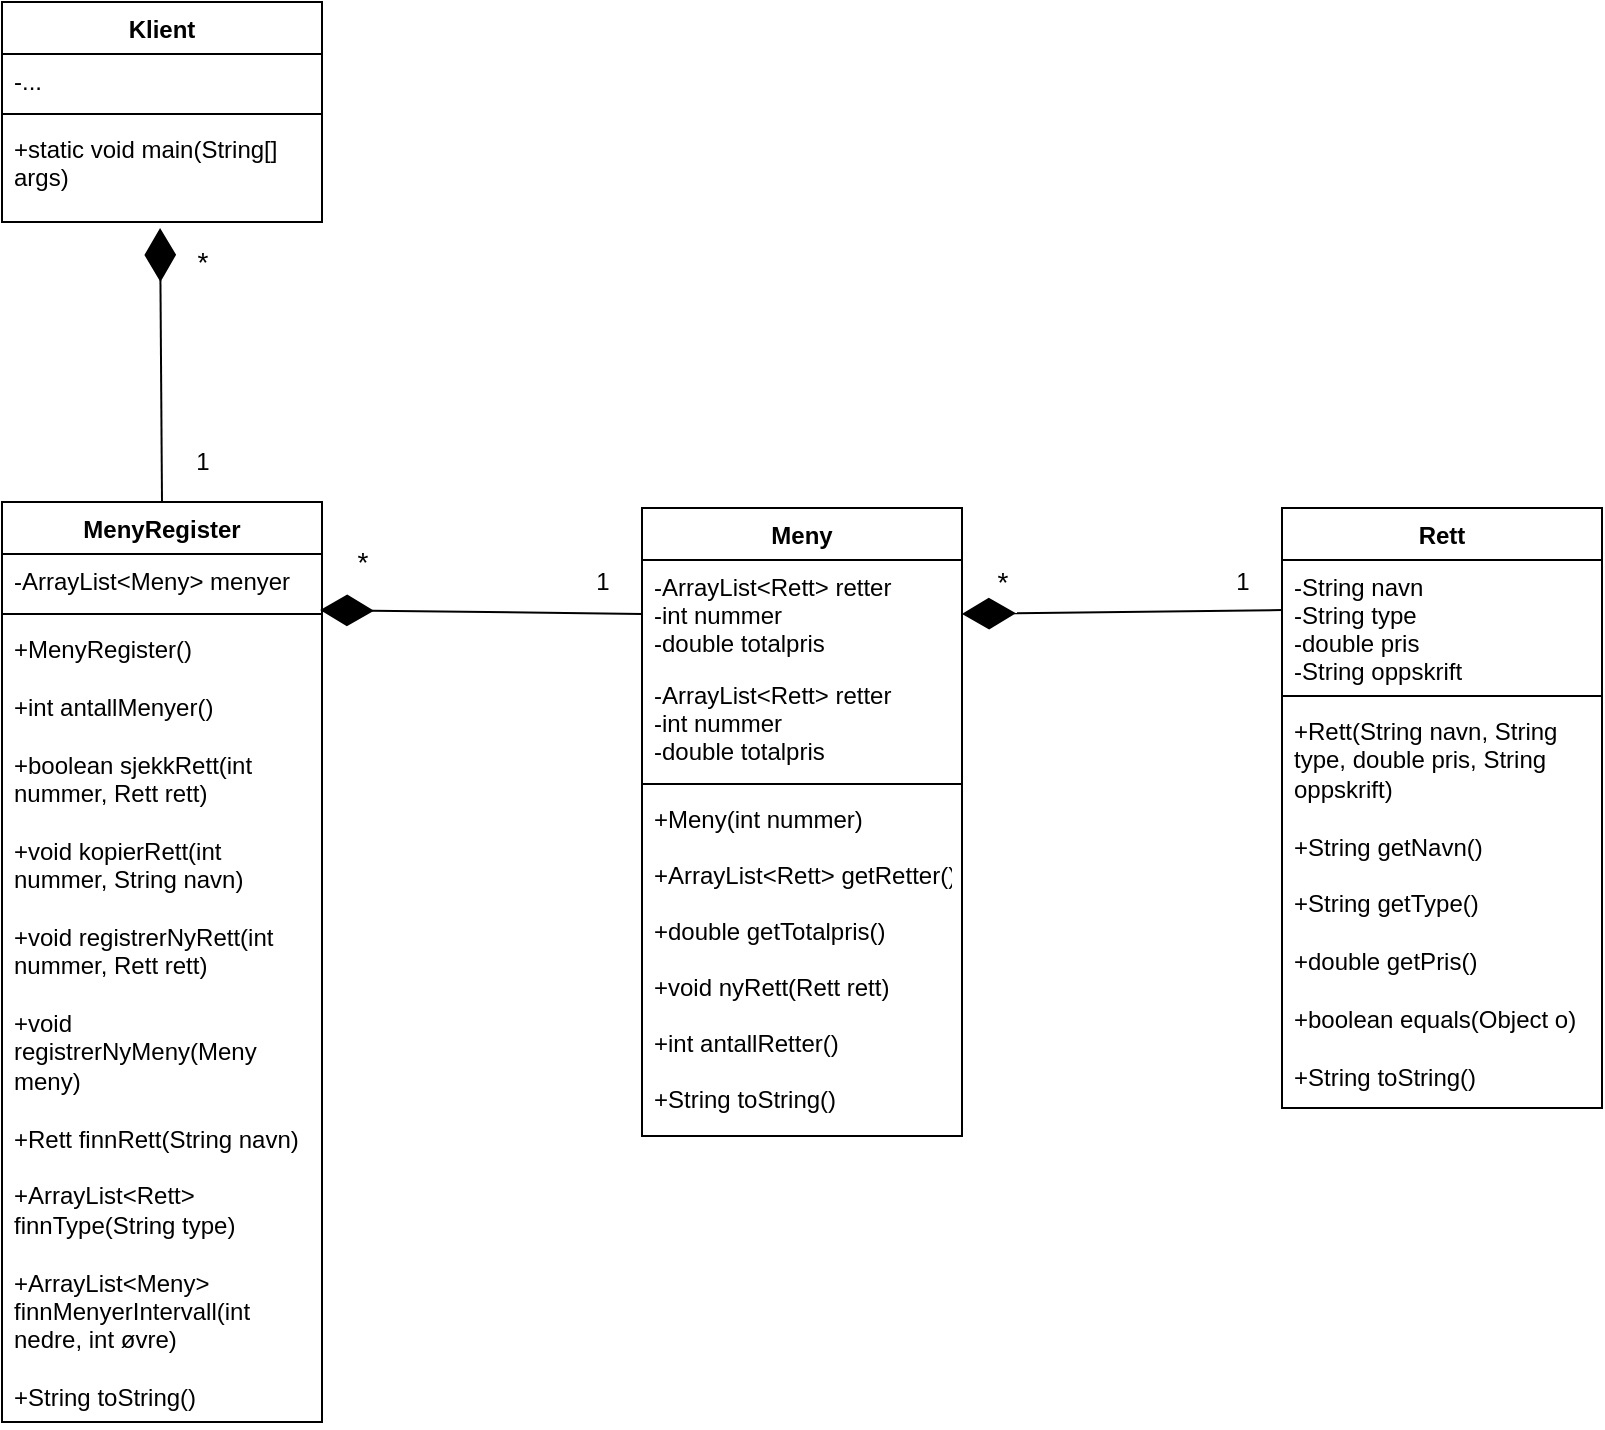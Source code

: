 <mxfile version="13.6.2" type="device"><diagram id="Exu6QJuDeFzCq-VwvZ71" name="Page-1"><mxGraphModel dx="786" dy="536" grid="1" gridSize="10" guides="1" tooltips="1" connect="1" arrows="1" fold="1" page="1" pageScale="1" pageWidth="827" pageHeight="1169" math="0" shadow="0"><root><mxCell id="0"/><mxCell id="1" parent="0"/><mxCell id="8vMZ9VZTxIdZPExEHD6M-16" value="1" style="text;html=1;align=center;verticalAlign=middle;resizable=0;points=[];autosize=1;" parent="1" vertex="1"><mxGeometry x="630" y="310" width="20" height="20" as="geometry"/></mxCell><mxCell id="8vMZ9VZTxIdZPExEHD6M-17" value="&lt;font style=&quot;font-size: 14px&quot;&gt;*&lt;/font&gt;" style="text;html=1;align=center;verticalAlign=middle;resizable=0;points=[];autosize=1;" parent="1" vertex="1"><mxGeometry x="510" y="310" width="20" height="20" as="geometry"/></mxCell><mxCell id="8vMZ9VZTxIdZPExEHD6M-19" value="1" style="text;html=1;align=center;verticalAlign=middle;resizable=0;points=[];autosize=1;" parent="1" vertex="1"><mxGeometry x="310" y="310" width="20" height="20" as="geometry"/></mxCell><mxCell id="8vMZ9VZTxIdZPExEHD6M-20" value="&lt;font style=&quot;font-size: 14px&quot;&gt;*&lt;/font&gt;" style="text;html=1;align=center;verticalAlign=middle;resizable=0;points=[];autosize=1;" parent="1" vertex="1"><mxGeometry x="190.48" y="300" width="20" height="20" as="geometry"/></mxCell><mxCell id="xyaEBC4qdYzsYK199g99-2" value="" style="endArrow=diamondThin;endFill=1;endSize=24;html=1;exitX=0;exitY=0.5;exitDx=0;exitDy=0;entryX=0.994;entryY=0.25;entryDx=0;entryDy=0;entryPerimeter=0;" parent="1" source="xyaEBC4qdYzsYK199g99-1" target="8vMZ9VZTxIdZPExEHD6M-7" edge="1"><mxGeometry width="160" relative="1" as="geometry"><mxPoint x="330" y="480" as="sourcePoint"/><mxPoint x="200" y="320" as="targetPoint"/></mxGeometry></mxCell><mxCell id="xyaEBC4qdYzsYK199g99-3" value="" style="endArrow=diamondThin;endFill=1;endSize=24;html=1;exitX=0;exitY=0.391;exitDx=0;exitDy=0;entryX=1;entryY=0.5;entryDx=0;entryDy=0;exitPerimeter=0;" parent="1" source="8vMZ9VZTxIdZPExEHD6M-10" target="xyaEBC4qdYzsYK199g99-1" edge="1"><mxGeometry width="160" relative="1" as="geometry"><mxPoint x="330" y="480" as="sourcePoint"/><mxPoint x="490" y="480" as="targetPoint"/></mxGeometry></mxCell><mxCell id="8vMZ9VZTxIdZPExEHD6M-5" value="MenyRegister" style="swimlane;fontStyle=1;align=center;verticalAlign=top;childLayout=stackLayout;horizontal=1;startSize=26;horizontalStack=0;resizeParent=1;resizeParentMax=0;resizeLast=0;collapsible=1;marginBottom=0;" parent="1" vertex="1"><mxGeometry x="20" y="280" width="160" height="460" as="geometry"/></mxCell><mxCell id="8vMZ9VZTxIdZPExEHD6M-6" value="-ArrayList&lt;Meny&gt; menyer" style="text;strokeColor=none;fillColor=none;align=left;verticalAlign=top;spacingLeft=4;spacingRight=4;overflow=hidden;rotatable=0;points=[[0,0.5],[1,0.5]];portConstraint=eastwest;" parent="8vMZ9VZTxIdZPExEHD6M-5" vertex="1"><mxGeometry y="26" width="160" height="26" as="geometry"/></mxCell><mxCell id="8vMZ9VZTxIdZPExEHD6M-7" value="" style="line;strokeWidth=1;fillColor=none;align=left;verticalAlign=middle;spacingTop=-1;spacingLeft=3;spacingRight=3;rotatable=0;labelPosition=right;points=[];portConstraint=eastwest;" parent="8vMZ9VZTxIdZPExEHD6M-5" vertex="1"><mxGeometry y="52" width="160" height="8" as="geometry"/></mxCell><mxCell id="8vMZ9VZTxIdZPExEHD6M-8" value="+MenyRegister()&#10;&#10;+int antallMenyer()&#10;&#10;+boolean sjekkRett(int nummer, Rett rett)&#10;&#10;+void kopierRett(int nummer, String navn)&#10;&#10;+void registrerNyRett(int nummer, Rett rett)&#10;&#10;+void registrerNyMeny(Meny meny)&#10;&#10;+Rett finnRett(String navn)&#10;&#10;+ArrayList&lt;Rett&gt; finnType(String type)&#10;&#10;+ArrayList&lt;Meny&gt; finnMenyerIntervall(int nedre, int øvre)&#10;&#10;+String toString()" style="text;strokeColor=none;fillColor=none;align=left;verticalAlign=top;spacingLeft=4;spacingRight=4;overflow=hidden;rotatable=0;points=[[0,0.5],[1,0.5]];portConstraint=eastwest;whiteSpace=wrap;" parent="8vMZ9VZTxIdZPExEHD6M-5" vertex="1"><mxGeometry y="60" width="160" height="400" as="geometry"/></mxCell><mxCell id="8vMZ9VZTxIdZPExEHD6M-1" value="Meny" style="swimlane;fontStyle=1;align=center;verticalAlign=top;childLayout=stackLayout;horizontal=1;startSize=26;horizontalStack=0;resizeParent=1;resizeParentMax=0;resizeLast=0;collapsible=1;marginBottom=0;" parent="1" vertex="1"><mxGeometry x="340" y="283" width="160" height="314" as="geometry"/></mxCell><mxCell id="xyaEBC4qdYzsYK199g99-1" value="-ArrayList&lt;Rett&gt; retter&#10;-int nummer&#10;-double totalpris" style="text;strokeColor=none;fillColor=none;align=left;verticalAlign=top;spacingLeft=4;spacingRight=4;overflow=hidden;rotatable=0;points=[[0,0.5],[1,0.5]];portConstraint=eastwest;" parent="8vMZ9VZTxIdZPExEHD6M-1" vertex="1"><mxGeometry y="26" width="160" height="54" as="geometry"/></mxCell><mxCell id="8vMZ9VZTxIdZPExEHD6M-2" value="-ArrayList&lt;Rett&gt; retter&#10;-int nummer&#10;-double totalpris" style="text;strokeColor=none;fillColor=none;align=left;verticalAlign=top;spacingLeft=4;spacingRight=4;overflow=hidden;rotatable=0;points=[[0,0.5],[1,0.5]];portConstraint=eastwest;" parent="8vMZ9VZTxIdZPExEHD6M-1" vertex="1"><mxGeometry y="80" width="160" height="54" as="geometry"/></mxCell><mxCell id="8vMZ9VZTxIdZPExEHD6M-3" value="" style="line;strokeWidth=1;fillColor=none;align=left;verticalAlign=middle;spacingTop=-1;spacingLeft=3;spacingRight=3;rotatable=0;labelPosition=right;points=[];portConstraint=eastwest;" parent="8vMZ9VZTxIdZPExEHD6M-1" vertex="1"><mxGeometry y="134" width="160" height="8" as="geometry"/></mxCell><mxCell id="8vMZ9VZTxIdZPExEHD6M-4" value="+Meny(int nummer)&#10;&#10;+ArrayList&lt;Rett&gt; getRetter()&#10;&#10;+double getTotalpris()&#10;&#10;+void nyRett(Rett rett)&#10;&#10;+int antallRetter()&#10;&#10;+String toString()" style="text;strokeColor=none;fillColor=none;align=left;verticalAlign=top;spacingLeft=4;spacingRight=4;overflow=hidden;rotatable=0;points=[[0,0.5],[1,0.5]];portConstraint=eastwest;" parent="8vMZ9VZTxIdZPExEHD6M-1" vertex="1"><mxGeometry y="142" width="160" height="172" as="geometry"/></mxCell><mxCell id="8vMZ9VZTxIdZPExEHD6M-9" value="Rett" style="swimlane;fontStyle=1;align=center;verticalAlign=top;childLayout=stackLayout;horizontal=1;startSize=26;horizontalStack=0;resizeParent=1;resizeParentMax=0;resizeLast=0;collapsible=1;marginBottom=0;" parent="1" vertex="1"><mxGeometry x="660" y="283" width="160" height="300" as="geometry"/></mxCell><mxCell id="8vMZ9VZTxIdZPExEHD6M-10" value="-String navn&#10;-String type&#10;-double pris&#10;-String oppskrift" style="text;strokeColor=none;fillColor=none;align=left;verticalAlign=top;spacingLeft=4;spacingRight=4;overflow=hidden;rotatable=0;points=[[0,0.5],[1,0.5]];portConstraint=eastwest;" parent="8vMZ9VZTxIdZPExEHD6M-9" vertex="1"><mxGeometry y="26" width="160" height="64" as="geometry"/></mxCell><mxCell id="8vMZ9VZTxIdZPExEHD6M-11" value="" style="line;strokeWidth=1;fillColor=none;align=left;verticalAlign=middle;spacingTop=-1;spacingLeft=3;spacingRight=3;rotatable=0;labelPosition=right;points=[];portConstraint=eastwest;" parent="8vMZ9VZTxIdZPExEHD6M-9" vertex="1"><mxGeometry y="90" width="160" height="8" as="geometry"/></mxCell><mxCell id="8vMZ9VZTxIdZPExEHD6M-12" value="+Rett(String navn, String type, double pris, String oppskrift)&#10;&#10;+String getNavn()&#10;&#10;+String getType()&#10;&#10;+double getPris()&#10;&#10;+boolean equals(Object o)&#10;&#10;+String toString()" style="text;strokeColor=none;fillColor=none;align=left;verticalAlign=top;spacingLeft=4;spacingRight=4;overflow=hidden;rotatable=0;points=[[0,0.5],[1,0.5]];portConstraint=eastwest;whiteSpace=wrap;" parent="8vMZ9VZTxIdZPExEHD6M-9" vertex="1"><mxGeometry y="98" width="160" height="202" as="geometry"/></mxCell><mxCell id="vytjti0Y78Ix62eOD4Vg-1" value="Klient" style="swimlane;fontStyle=1;align=center;verticalAlign=top;childLayout=stackLayout;horizontal=1;startSize=26;horizontalStack=0;resizeParent=1;resizeParentMax=0;resizeLast=0;collapsible=1;marginBottom=0;" parent="1" vertex="1"><mxGeometry x="20" y="30" width="160" height="110" as="geometry"/></mxCell><mxCell id="vytjti0Y78Ix62eOD4Vg-2" value="-..." style="text;strokeColor=none;fillColor=none;align=left;verticalAlign=top;spacingLeft=4;spacingRight=4;overflow=hidden;rotatable=0;points=[[0,0.5],[1,0.5]];portConstraint=eastwest;" parent="vytjti0Y78Ix62eOD4Vg-1" vertex="1"><mxGeometry y="26" width="160" height="26" as="geometry"/></mxCell><mxCell id="vytjti0Y78Ix62eOD4Vg-3" value="" style="line;strokeWidth=1;fillColor=none;align=left;verticalAlign=middle;spacingTop=-1;spacingLeft=3;spacingRight=3;rotatable=0;labelPosition=right;points=[];portConstraint=eastwest;" parent="vytjti0Y78Ix62eOD4Vg-1" vertex="1"><mxGeometry y="52" width="160" height="8" as="geometry"/></mxCell><mxCell id="vytjti0Y78Ix62eOD4Vg-4" value="+static void main(String[] args)" style="text;strokeColor=none;fillColor=none;align=left;verticalAlign=top;spacingLeft=4;spacingRight=4;overflow=hidden;rotatable=0;points=[[0,0.5],[1,0.5]];portConstraint=eastwest;whiteSpace=wrap;" parent="vytjti0Y78Ix62eOD4Vg-1" vertex="1"><mxGeometry y="60" width="160" height="50" as="geometry"/></mxCell><mxCell id="vytjti0Y78Ix62eOD4Vg-5" value="" style="endArrow=diamondThin;endFill=1;endSize=24;html=1;exitX=0.5;exitY=0;exitDx=0;exitDy=0;entryX=0.494;entryY=1.06;entryDx=0;entryDy=0;entryPerimeter=0;" parent="1" source="8vMZ9VZTxIdZPExEHD6M-5" target="vytjti0Y78Ix62eOD4Vg-4" edge="1"><mxGeometry width="160" relative="1" as="geometry"><mxPoint x="190.48" y="182" as="sourcePoint"/><mxPoint x="29.52" y="180" as="targetPoint"/></mxGeometry></mxCell><mxCell id="vytjti0Y78Ix62eOD4Vg-6" value="&lt;font style=&quot;font-size: 14px&quot;&gt;*&lt;/font&gt;" style="text;html=1;align=center;verticalAlign=middle;resizable=0;points=[];autosize=1;" parent="1" vertex="1"><mxGeometry x="110.0" y="150" width="20" height="20" as="geometry"/></mxCell><mxCell id="vytjti0Y78Ix62eOD4Vg-7" value="1" style="text;html=1;align=center;verticalAlign=middle;resizable=0;points=[];autosize=1;" parent="1" vertex="1"><mxGeometry x="110" y="250" width="20" height="20" as="geometry"/></mxCell></root></mxGraphModel></diagram></mxfile>